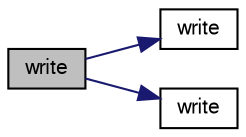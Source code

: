 digraph "write"
{
  bgcolor="transparent";
  edge [fontname="FreeSans",fontsize="10",labelfontname="FreeSans",labelfontsize="10"];
  node [fontname="FreeSans",fontsize="10",shape=record];
  rankdir="LR";
  Node97 [label="write",height=0.2,width=0.4,color="black", fillcolor="grey75", style="filled", fontcolor="black"];
  Node97 -> Node98 [color="midnightblue",fontsize="10",style="solid",fontname="FreeSans"];
  Node98 [label="write",height=0.2,width=0.4,color="black",URL="$a19709.html#a8f30b3c2179b03a7acf273e9dea43342"];
  Node97 -> Node99 [color="midnightblue",fontsize="10",style="solid",fontname="FreeSans"];
  Node99 [label="write",height=0.2,width=0.4,color="black",URL="$a29606.html#ab2f5598b4b95c3e980071b92457e8d90",tooltip="Write character. "];
}
